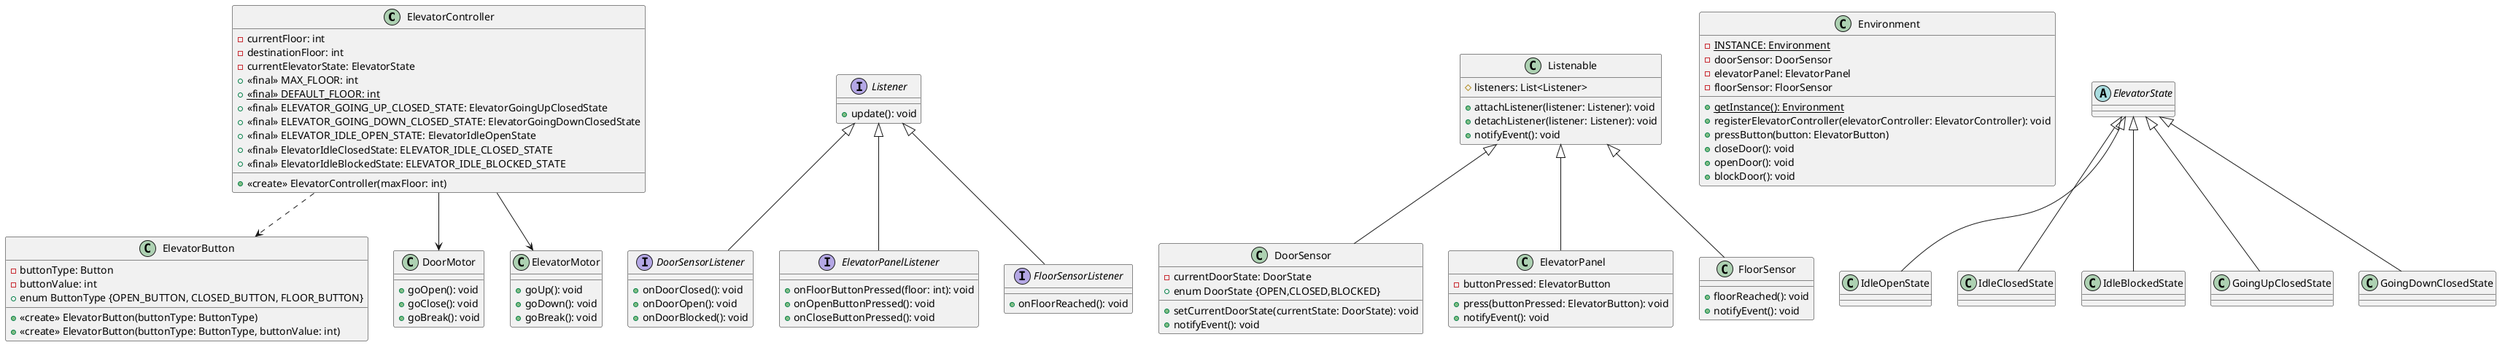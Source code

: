 @startuml

class ElevatorController{
- currentFloor: int
- destinationFloor: int
- currentElevatorState: ElevatorState
+ <<final>> MAX_FLOOR: int
+ {static} <<final>> DEFAULT_FLOOR: int
+ <<final>> ELEVATOR_GOING_UP_CLOSED_STATE: ElevatorGoingUpClosedState
+ <<final>> ELEVATOR_GOING_DOWN_CLOSED_STATE: ElevatorGoingDownClosedState
+ <<final>> ELEVATOR_IDLE_OPEN_STATE: ElevatorIdleOpenState
+ <<final>> ElevatorIdleClosedState: ELEVATOR_IDLE_CLOSED_STATE
+ <<final>> ElevatorIdleBlockedState: ELEVATOR_IDLE_BLOCKED_STATE
+ <<create>> ElevatorController(maxFloor: int)

}

interface Listener {
+ update(): void
}

interface DoorSensorListener {
+ onDoorClosed(): void
+ onDoorOpen(): void
+ onDoorBlocked(): void
}

interface ElevatorPanelListener{
+ onFloorButtonPressed(floor: int): void
+ onOpenButtonPressed(): void
+ onCloseButtonPressed(): void
}

interface FloorSensorListener {
+ onFloorReached(): void
}

Listener <|-down- DoorSensorListener
Listener <|-down- ElevatorPanelListener
Listener <|-down- FloorSensorListener


class Listenable {
# listeners: List<Listener>
+ attachListener(listener: Listener): void
+ detachListener(listener: Listener): void
+ notifyEvent(): void
}

class DoorSensor {
- currentDoorState: DoorState
+ enum DoorState {OPEN,CLOSED,BLOCKED}
+ setCurrentDoorState(currentState: DoorState): void
+ notifyEvent(): void
}

class ElevatorPanel {
- buttonPressed: ElevatorButton
+ press(buttonPressed: ElevatorButton): void
+ notifyEvent(): void
}

class FloorSensor {
+ floorReached(): void
+ notifyEvent(): void
}

Listenable <|-down- DoorSensor
Listenable <|-down- ElevatorPanel
Listenable <|-down- FloorSensor

class Environment {
- {static} INSTANCE: Environment
- doorSensor: DoorSensor
- elevatorPanel: ElevatorPanel
- floorSensor: FloorSensor
+ {static} getInstance(): Environment
+ registerElevatorController(elevatorController: ElevatorController): void
+ pressButton(button: ElevatorButton)
+ closeDoor(): void
+ openDoor(): void
+ blockDoor(): void
}


class ElevatorButton {
- buttonType: Button
- buttonValue: int
+ enum ButtonType {OPEN_BUTTON, CLOSED_BUTTON, FLOOR_BUTTON}
+ <<create>> ElevatorButton(buttonType: ButtonType)
+ <<create>> ElevatorButton(buttonType: ButtonType, buttonValue: int)
}

ElevatorController ..> ElevatorButton

class DoorMotor {
+ goOpen(): void
+ goClose(): void
+ goBreak(): void
}

class ElevatorMotor {
+ goUp(): void
+ goDown(): void
+ goBreak(): void
}

ElevatorController --> DoorMotor
ElevatorController --> ElevatorMotor

abstract class ElevatorState{
}

class IdleOpenState {
}

class IdleClosedState {
}

class IdleBlockedState {
}

class GoingUpClosedState {
}

class GoingDownClosedState {
}

ElevatorState <|-- IdleOpenState
ElevatorState <|-- IdleClosedState
ElevatorState <|-- IdleBlockedState
ElevatorState <|-- GoingUpClosedState
ElevatorState <|-- GoingDownClosedState

@enduml